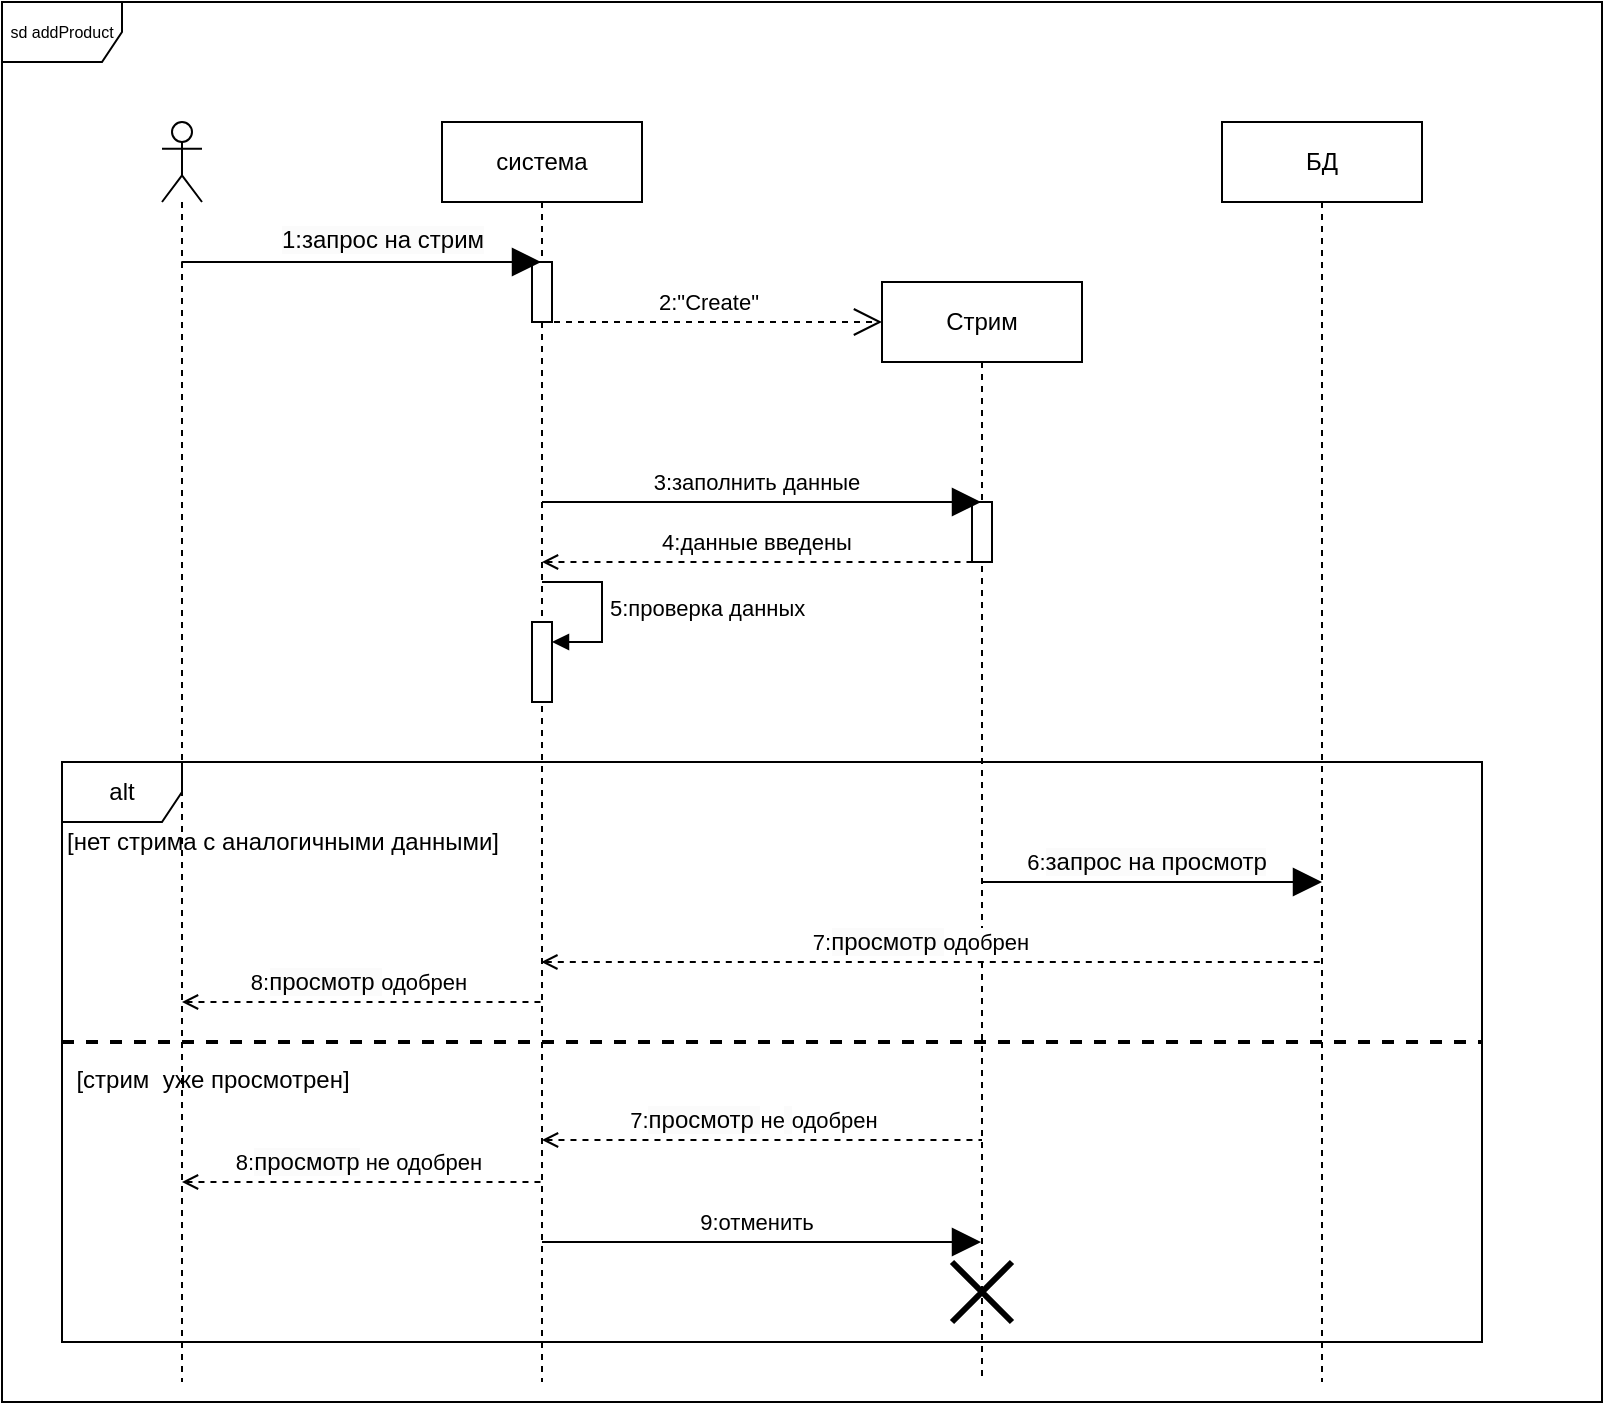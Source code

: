 <mxfile version="24.0.7" type="device">
  <diagram name="Page-1" id="V5UDAG_Y_6yB8MbBszO8">
    <mxGraphModel dx="1372" dy="2013" grid="0" gridSize="10" guides="1" tooltips="1" connect="1" arrows="1" fold="1" page="1" pageScale="1" pageWidth="827" pageHeight="1169" math="0" shadow="0">
      <root>
        <mxCell id="0" />
        <mxCell id="1" parent="0" />
        <mxCell id="gfWbD2_EwRutHvgx795S-1" value="система" style="shape=umlLifeline;perimeter=lifelinePerimeter;whiteSpace=wrap;html=1;container=0;dropTarget=0;collapsible=0;recursiveResize=0;outlineConnect=0;portConstraint=eastwest;newEdgeStyle={&quot;edgeStyle&quot;:&quot;elbowEdgeStyle&quot;,&quot;elbow&quot;:&quot;vertical&quot;,&quot;curved&quot;:0,&quot;rounded&quot;:0};" parent="1" vertex="1">
          <mxGeometry x="220" y="40" width="100" height="630" as="geometry" />
        </mxCell>
        <mxCell id="gfWbD2_EwRutHvgx795S-2" value="" style="html=1;points=[[0,0,0,0,5],[0,1,0,0,-5],[1,0,0,0,5],[1,1,0,0,-5]];perimeter=orthogonalPerimeter;outlineConnect=0;targetShapes=umlLifeline;portConstraint=eastwest;newEdgeStyle={&quot;curved&quot;:0,&quot;rounded&quot;:0};" parent="gfWbD2_EwRutHvgx795S-1" vertex="1">
          <mxGeometry x="45" y="70" width="10" height="30" as="geometry" />
        </mxCell>
        <mxCell id="gfWbD2_EwRutHvgx795S-3" value="" style="html=1;points=[[0,0,0,0,5],[0,1,0,0,-5],[1,0,0,0,5],[1,1,0,0,-5]];perimeter=orthogonalPerimeter;outlineConnect=0;targetShapes=umlLifeline;portConstraint=eastwest;newEdgeStyle={&quot;curved&quot;:0,&quot;rounded&quot;:0};" parent="gfWbD2_EwRutHvgx795S-1" vertex="1">
          <mxGeometry x="45" y="250" width="10" height="40" as="geometry" />
        </mxCell>
        <mxCell id="gfWbD2_EwRutHvgx795S-4" value="5:проверка данных" style="html=1;align=left;spacingLeft=2;endArrow=block;rounded=0;edgeStyle=orthogonalEdgeStyle;curved=0;rounded=0;" parent="gfWbD2_EwRutHvgx795S-1" target="gfWbD2_EwRutHvgx795S-3" edge="1">
          <mxGeometry relative="1" as="geometry">
            <mxPoint x="50" y="230" as="sourcePoint" />
            <Array as="points">
              <mxPoint x="80" y="260" />
            </Array>
          </mxGeometry>
        </mxCell>
        <mxCell id="gfWbD2_EwRutHvgx795S-5" value="Стрим" style="shape=umlLifeline;perimeter=lifelinePerimeter;whiteSpace=wrap;html=1;container=0;dropTarget=0;collapsible=0;recursiveResize=0;outlineConnect=0;portConstraint=eastwest;newEdgeStyle={&quot;edgeStyle&quot;:&quot;elbowEdgeStyle&quot;,&quot;elbow&quot;:&quot;vertical&quot;,&quot;curved&quot;:0,&quot;rounded&quot;:0};" parent="1" vertex="1">
          <mxGeometry x="440" y="120" width="100" height="550" as="geometry" />
        </mxCell>
        <mxCell id="gfWbD2_EwRutHvgx795S-6" value="" style="html=1;points=[[0,0,0,0,5],[0,1,0,0,-5],[1,0,0,0,5],[1,1,0,0,-5]];perimeter=orthogonalPerimeter;outlineConnect=0;targetShapes=umlLifeline;portConstraint=eastwest;newEdgeStyle={&quot;curved&quot;:0,&quot;rounded&quot;:0};" parent="gfWbD2_EwRutHvgx795S-5" vertex="1">
          <mxGeometry x="45" y="110" width="10" height="30" as="geometry" />
        </mxCell>
        <mxCell id="gfWbD2_EwRutHvgx795S-7" value="" style="endArrow=block;endFill=1;endSize=12;html=1;rounded=0;" parent="1" target="gfWbD2_EwRutHvgx795S-1" edge="1">
          <mxGeometry width="160" relative="1" as="geometry">
            <mxPoint x="89.667" y="110" as="sourcePoint" />
            <mxPoint x="500" y="340" as="targetPoint" />
            <Array as="points">
              <mxPoint x="220" y="110" />
            </Array>
          </mxGeometry>
        </mxCell>
        <mxCell id="gfWbD2_EwRutHvgx795S-8" value="&lt;span style=&quot;font-size: 12px; background-color: rgb(251, 251, 251);&quot;&gt;1:запрос на стрим&lt;/span&gt;" style="edgeLabel;html=1;align=center;verticalAlign=middle;resizable=0;points=[];" parent="gfWbD2_EwRutHvgx795S-7" vertex="1" connectable="0">
          <mxGeometry x="-0.029" relative="1" as="geometry">
            <mxPoint x="13" y="-11" as="offset" />
          </mxGeometry>
        </mxCell>
        <mxCell id="gfWbD2_EwRutHvgx795S-9" value="" style="endArrow=open;endFill=1;endSize=12;html=1;rounded=0;dashed=1;" parent="1" edge="1">
          <mxGeometry width="160" relative="1" as="geometry">
            <mxPoint x="270" y="140" as="sourcePoint" />
            <mxPoint x="440" y="140" as="targetPoint" />
          </mxGeometry>
        </mxCell>
        <mxCell id="gfWbD2_EwRutHvgx795S-10" value="2:&quot;Create&quot;" style="edgeLabel;html=1;align=center;verticalAlign=middle;resizable=0;points=[];" parent="gfWbD2_EwRutHvgx795S-9" vertex="1" connectable="0">
          <mxGeometry x="-0.029" relative="1" as="geometry">
            <mxPoint y="-10" as="offset" />
          </mxGeometry>
        </mxCell>
        <mxCell id="gfWbD2_EwRutHvgx795S-11" value="" style="endArrow=block;endFill=1;endSize=12;html=1;rounded=0;" parent="1" target="gfWbD2_EwRutHvgx795S-5" edge="1">
          <mxGeometry width="160" relative="1" as="geometry">
            <mxPoint x="270" y="230" as="sourcePoint" />
            <mxPoint x="450" y="230" as="targetPoint" />
            <Array as="points">
              <mxPoint x="400" y="230" />
            </Array>
          </mxGeometry>
        </mxCell>
        <mxCell id="gfWbD2_EwRutHvgx795S-12" value="3:заполнить данные" style="edgeLabel;html=1;align=center;verticalAlign=middle;resizable=0;points=[];" parent="gfWbD2_EwRutHvgx795S-11" vertex="1" connectable="0">
          <mxGeometry x="-0.029" relative="1" as="geometry">
            <mxPoint y="-10" as="offset" />
          </mxGeometry>
        </mxCell>
        <mxCell id="gfWbD2_EwRutHvgx795S-13" value="" style="endArrow=none;endFill=0;endSize=12;html=1;rounded=0;startArrow=open;startFill=0;targetPerimeterSpacing=12;sourcePerimeterSpacing=6;dashed=1;" parent="1" edge="1">
          <mxGeometry width="160" relative="1" as="geometry">
            <mxPoint x="269.667" y="460.0" as="sourcePoint" />
            <mxPoint x="659.5" y="460.0" as="targetPoint" />
            <Array as="points">
              <mxPoint x="440" y="460" />
            </Array>
          </mxGeometry>
        </mxCell>
        <mxCell id="gfWbD2_EwRutHvgx795S-14" value="7:&lt;span style=&quot;font-size: 12px; background-color: rgb(251, 251, 251);&quot;&gt;просмотр&amp;nbsp;&lt;/span&gt;одобрен" style="edgeLabel;html=1;align=center;verticalAlign=middle;resizable=0;points=[];" parent="gfWbD2_EwRutHvgx795S-13" vertex="1" connectable="0">
          <mxGeometry x="-0.029" relative="1" as="geometry">
            <mxPoint y="-10" as="offset" />
          </mxGeometry>
        </mxCell>
        <mxCell id="gfWbD2_EwRutHvgx795S-15" value="БД" style="shape=umlLifeline;perimeter=lifelinePerimeter;whiteSpace=wrap;html=1;container=0;dropTarget=0;collapsible=0;recursiveResize=0;outlineConnect=0;portConstraint=eastwest;newEdgeStyle={&quot;edgeStyle&quot;:&quot;elbowEdgeStyle&quot;,&quot;elbow&quot;:&quot;vertical&quot;,&quot;curved&quot;:0,&quot;rounded&quot;:0};" parent="1" vertex="1">
          <mxGeometry x="610" y="40" width="100" height="630" as="geometry" />
        </mxCell>
        <mxCell id="gfWbD2_EwRutHvgx795S-16" value="" style="endArrow=block;endFill=1;endSize=12;html=1;rounded=0;" parent="1" edge="1">
          <mxGeometry width="160" relative="1" as="geometry">
            <mxPoint x="490" y="420" as="sourcePoint" />
            <mxPoint x="660" y="420" as="targetPoint" />
            <Array as="points">
              <mxPoint x="625" y="420" />
            </Array>
          </mxGeometry>
        </mxCell>
        <mxCell id="gfWbD2_EwRutHvgx795S-17" value="6:&lt;span style=&quot;font-size: 12px; background-color: rgb(251, 251, 251);&quot;&gt;запрос на просмотр&lt;/span&gt;" style="edgeLabel;html=1;align=center;verticalAlign=middle;resizable=0;points=[];" parent="gfWbD2_EwRutHvgx795S-16" vertex="1" connectable="0">
          <mxGeometry x="-0.029" relative="1" as="geometry">
            <mxPoint x="-1" y="-10" as="offset" />
          </mxGeometry>
        </mxCell>
        <mxCell id="gfWbD2_EwRutHvgx795S-18" value="" style="shape=umlLifeline;perimeter=lifelinePerimeter;whiteSpace=wrap;html=1;container=1;dropTarget=0;collapsible=0;recursiveResize=0;outlineConnect=0;portConstraint=eastwest;newEdgeStyle={&quot;curved&quot;:0,&quot;rounded&quot;:0};participant=umlActor;size=40;" parent="1" vertex="1">
          <mxGeometry x="80" y="40" width="20" height="630" as="geometry" />
        </mxCell>
        <mxCell id="gfWbD2_EwRutHvgx795S-19" value="" style="endArrow=none;endFill=0;endSize=12;html=1;rounded=0;startArrow=open;startFill=0;targetPerimeterSpacing=12;sourcePerimeterSpacing=6;dashed=1;" parent="1" edge="1">
          <mxGeometry width="160" relative="1" as="geometry">
            <mxPoint x="90" y="480" as="sourcePoint" />
            <mxPoint x="270" y="480" as="targetPoint" />
            <Array as="points">
              <mxPoint x="220" y="480" />
            </Array>
          </mxGeometry>
        </mxCell>
        <mxCell id="gfWbD2_EwRutHvgx795S-20" value="8:&lt;span style=&quot;font-size: 12px; background-color: rgb(251, 251, 251);&quot;&gt;просмотр&amp;nbsp;&lt;/span&gt;одобрен" style="edgeLabel;html=1;align=center;verticalAlign=middle;resizable=0;points=[];" parent="gfWbD2_EwRutHvgx795S-19" vertex="1" connectable="0">
          <mxGeometry x="-0.029" relative="1" as="geometry">
            <mxPoint y="-10" as="offset" />
          </mxGeometry>
        </mxCell>
        <mxCell id="gfWbD2_EwRutHvgx795S-21" value="alt" style="shape=umlFrame;whiteSpace=wrap;html=1;pointerEvents=0;" parent="1" vertex="1">
          <mxGeometry x="30" y="360" width="710" height="290" as="geometry" />
        </mxCell>
        <mxCell id="gfWbD2_EwRutHvgx795S-22" value="" style="line;strokeWidth=2;fillColor=none;align=left;verticalAlign=middle;spacingTop=-1;spacingLeft=3;spacingRight=3;rotatable=0;labelPosition=right;points=[];portConstraint=eastwest;strokeColor=default;dashed=1;perimeterSpacing=14;" parent="1" vertex="1">
          <mxGeometry x="30" y="496" width="710" height="8" as="geometry" />
        </mxCell>
        <mxCell id="gfWbD2_EwRutHvgx795S-23" value="[нет стрима с аналогичными данными]" style="text;html=1;align=center;verticalAlign=middle;resizable=0;points=[];autosize=1;strokeColor=none;fillColor=none;" parent="1" vertex="1">
          <mxGeometry x="20" y="385" width="240" height="30" as="geometry" />
        </mxCell>
        <mxCell id="gfWbD2_EwRutHvgx795S-24" value="[стрим&amp;nbsp; уже просмотрен]" style="text;html=1;align=center;verticalAlign=middle;resizable=0;points=[];autosize=1;strokeColor=none;fillColor=none;" parent="1" vertex="1">
          <mxGeometry x="25" y="504" width="160" height="30" as="geometry" />
        </mxCell>
        <mxCell id="gfWbD2_EwRutHvgx795S-25" value="" style="endArrow=none;endFill=0;endSize=12;html=1;rounded=0;startArrow=open;startFill=0;targetPerimeterSpacing=12;sourcePerimeterSpacing=6;dashed=1;" parent="1" edge="1">
          <mxGeometry width="160" relative="1" as="geometry">
            <mxPoint x="269.997" y="549" as="sourcePoint" />
            <mxPoint x="490" y="549" as="targetPoint" />
            <Array as="points">
              <mxPoint x="440.33" y="549" />
            </Array>
          </mxGeometry>
        </mxCell>
        <mxCell id="gfWbD2_EwRutHvgx795S-26" value="7:&lt;span style=&quot;font-size: 12px; background-color: rgb(251, 251, 251);&quot;&gt;просмотр&amp;nbsp;&lt;/span&gt;не&lt;span style=&quot;font-size: 12px; background-color: rgb(251, 251, 251);&quot;&gt;&amp;nbsp;&lt;/span&gt;одобрен&amp;nbsp;" style="edgeLabel;html=1;align=center;verticalAlign=middle;resizable=0;points=[];" parent="gfWbD2_EwRutHvgx795S-25" vertex="1" connectable="0">
          <mxGeometry x="-0.029" relative="1" as="geometry">
            <mxPoint y="-10" as="offset" />
          </mxGeometry>
        </mxCell>
        <mxCell id="gfWbD2_EwRutHvgx795S-27" value="" style="endArrow=none;endFill=0;endSize=12;html=1;rounded=0;startArrow=open;startFill=0;targetPerimeterSpacing=12;sourcePerimeterSpacing=6;dashed=1;" parent="1" edge="1">
          <mxGeometry width="160" relative="1" as="geometry">
            <mxPoint x="89.997" y="570" as="sourcePoint" />
            <mxPoint x="270" y="570" as="targetPoint" />
            <Array as="points">
              <mxPoint x="260.33" y="570" />
            </Array>
          </mxGeometry>
        </mxCell>
        <mxCell id="gfWbD2_EwRutHvgx795S-28" value="8:&lt;span style=&quot;font-size: 12px; background-color: rgb(251, 251, 251);&quot;&gt;просмотр&lt;/span&gt;&amp;nbsp;не одобрен" style="edgeLabel;html=1;align=center;verticalAlign=middle;resizable=0;points=[];" parent="gfWbD2_EwRutHvgx795S-27" vertex="1" connectable="0">
          <mxGeometry x="-0.029" relative="1" as="geometry">
            <mxPoint y="-10" as="offset" />
          </mxGeometry>
        </mxCell>
        <mxCell id="gfWbD2_EwRutHvgx795S-29" value="" style="endArrow=none;endFill=0;endSize=12;html=1;rounded=0;startArrow=open;startFill=0;targetPerimeterSpacing=12;sourcePerimeterSpacing=6;dashed=1;" parent="1" source="gfWbD2_EwRutHvgx795S-1" edge="1">
          <mxGeometry width="160" relative="1" as="geometry">
            <mxPoint x="310" y="260" as="sourcePoint" />
            <mxPoint x="490" y="260" as="targetPoint" />
            <Array as="points">
              <mxPoint x="440" y="260" />
            </Array>
          </mxGeometry>
        </mxCell>
        <mxCell id="gfWbD2_EwRutHvgx795S-30" value="4:данные введены" style="edgeLabel;html=1;align=center;verticalAlign=middle;resizable=0;points=[];" parent="gfWbD2_EwRutHvgx795S-29" vertex="1" connectable="0">
          <mxGeometry x="-0.029" relative="1" as="geometry">
            <mxPoint y="-10" as="offset" />
          </mxGeometry>
        </mxCell>
        <mxCell id="gfWbD2_EwRutHvgx795S-31" value="" style="shape=umlDestroy;whiteSpace=wrap;html=1;strokeWidth=3;targetShapes=umlLifeline;" parent="1" vertex="1">
          <mxGeometry x="475" y="610" width="30" height="30" as="geometry" />
        </mxCell>
        <mxCell id="gfWbD2_EwRutHvgx795S-32" value="" style="endArrow=block;endFill=1;endSize=12;html=1;rounded=0;" parent="1" edge="1">
          <mxGeometry width="160" relative="1" as="geometry">
            <mxPoint x="270" y="600" as="sourcePoint" />
            <mxPoint x="489.5" y="600" as="targetPoint" />
            <Array as="points">
              <mxPoint x="405" y="600" />
            </Array>
          </mxGeometry>
        </mxCell>
        <mxCell id="gfWbD2_EwRutHvgx795S-33" value="9:отменить" style="edgeLabel;html=1;align=center;verticalAlign=middle;resizable=0;points=[];" parent="gfWbD2_EwRutHvgx795S-32" vertex="1" connectable="0">
          <mxGeometry x="-0.029" relative="1" as="geometry">
            <mxPoint y="-10" as="offset" />
          </mxGeometry>
        </mxCell>
        <mxCell id="gfWbD2_EwRutHvgx795S-34" value="sd addProduct" style="shape=umlFrame;whiteSpace=wrap;html=1;pointerEvents=0;fillStyle=auto;align=center;perimeterSpacing=1;labelPadding=0;container=0;autosize=0;shadow=0;fontSize=8;" parent="1" vertex="1">
          <mxGeometry y="-20" width="800" height="700" as="geometry" />
        </mxCell>
        <mxCell id="gfWbD2_EwRutHvgx795S-40" value="" style="ellipse;whiteSpace=wrap;html=1;strokeColor=#ffffff;" parent="1" vertex="1">
          <mxGeometry x="101.75" y="10" width="21.5" height="10" as="geometry" />
        </mxCell>
      </root>
    </mxGraphModel>
  </diagram>
</mxfile>
